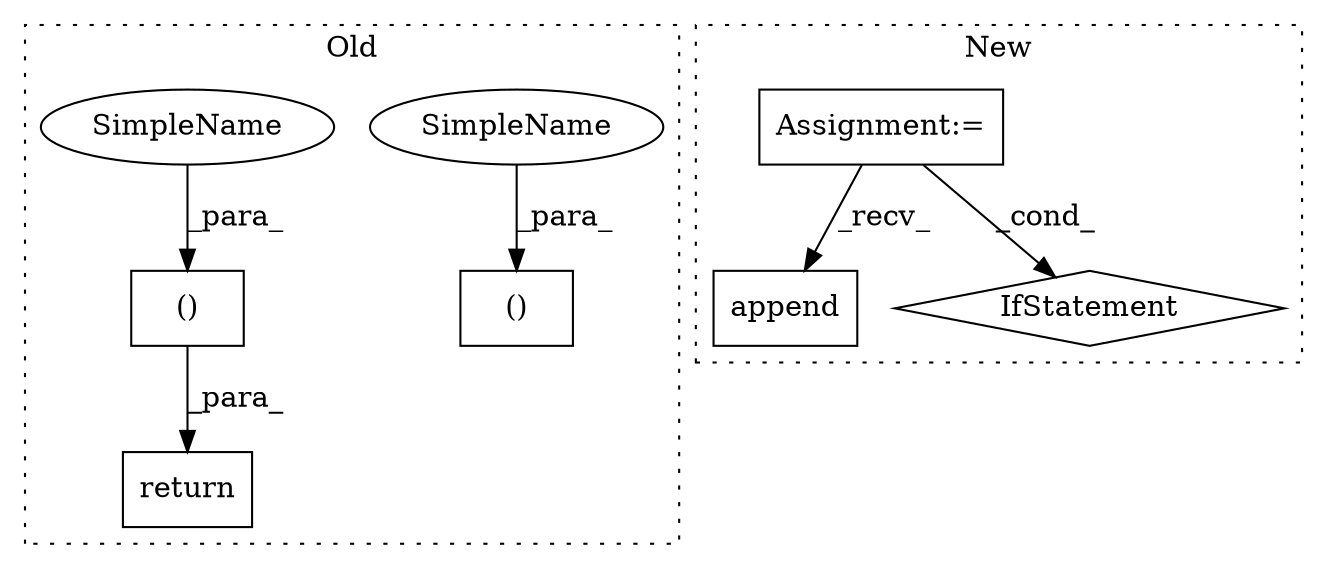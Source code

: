 digraph G {
subgraph cluster0 {
1 [label="return" a="41" s="2413" l="16" shape="box"];
4 [label="()" a="106" s="2429" l="51" shape="box"];
5 [label="()" a="106" s="2511" l="27" shape="box"];
7 [label="SimpleName" a="42" s="2511" l="7" shape="ellipse"];
8 [label="SimpleName" a="42" s="2429" l="7" shape="ellipse"];
label = "Old";
style="dotted";
}
subgraph cluster1 {
2 [label="append" a="32" s="2446,2460" l="7,1" shape="box"];
3 [label="Assignment:=" a="7" s="2317" l="1" shape="box"];
6 [label="IfStatement" a="25" s="2546,2570" l="4,2" shape="diamond"];
label = "New";
style="dotted";
}
3 -> 2 [label="_recv_"];
3 -> 6 [label="_cond_"];
4 -> 1 [label="_para_"];
7 -> 5 [label="_para_"];
8 -> 4 [label="_para_"];
}